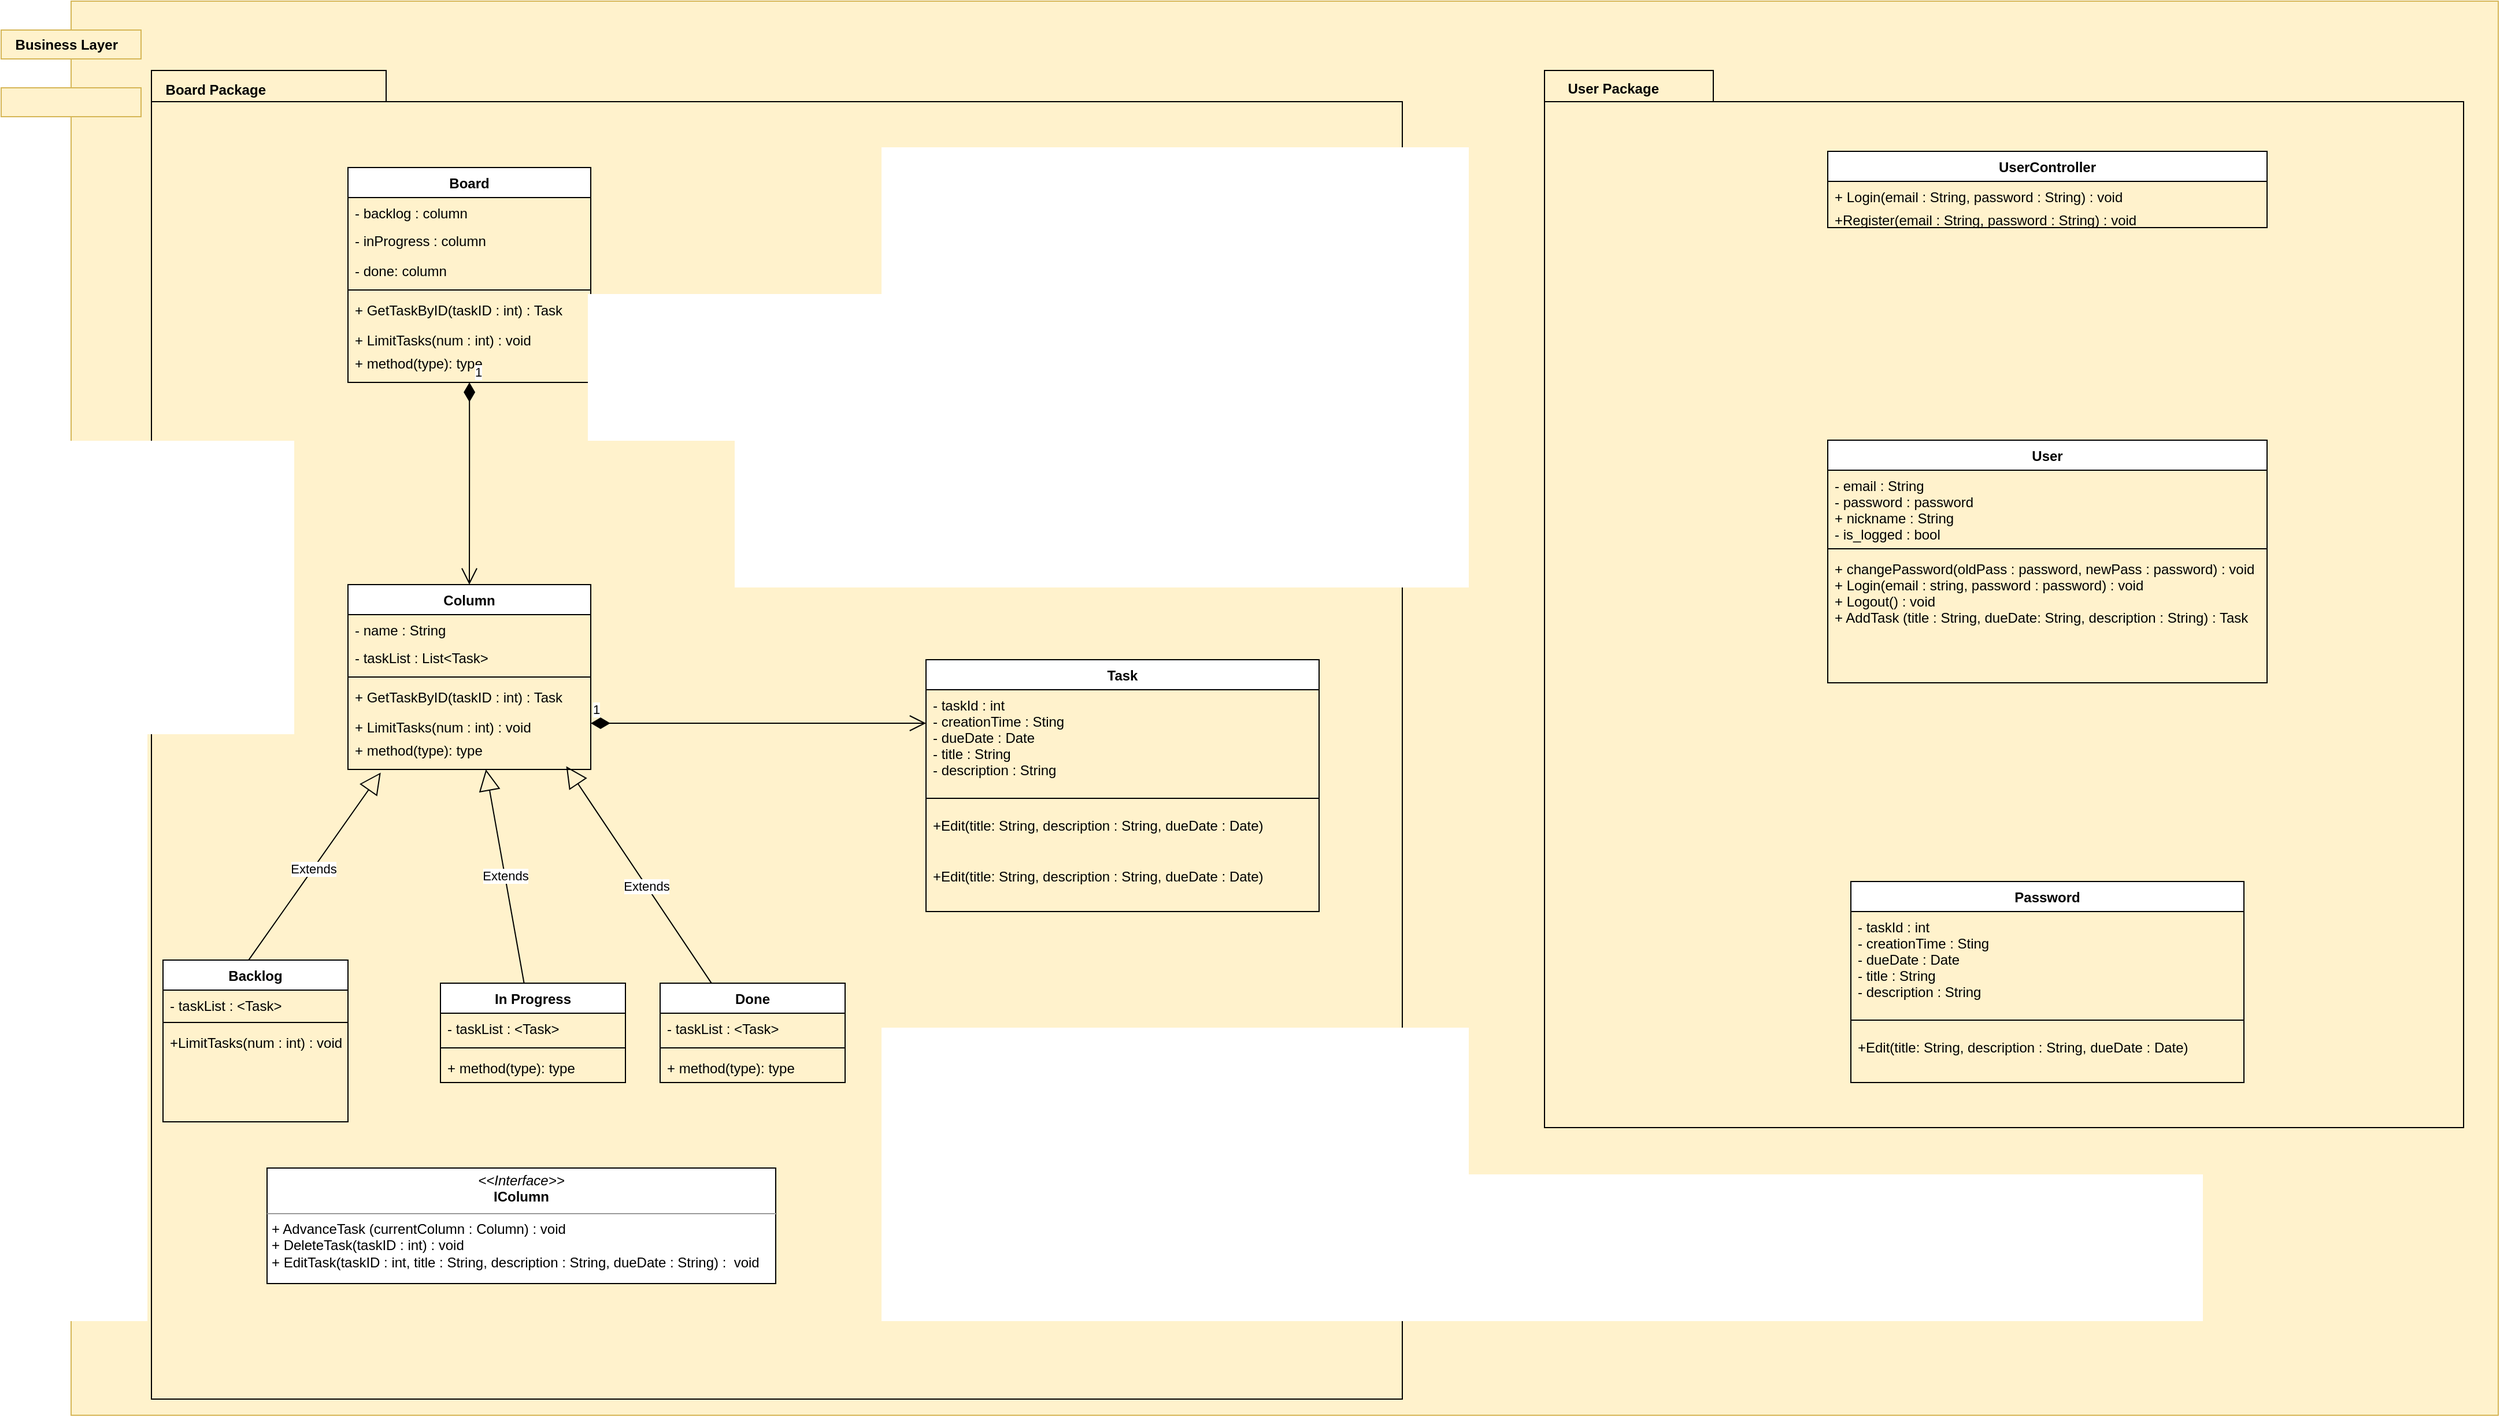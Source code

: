 <mxfile version="12.9.13" type="github">
  <diagram id="u6-ITl7havOLiE7Qw6o2" name="Page-1">
    <mxGraphModel dx="2249" dy="1962" grid="1" gridSize="10" guides="1" tooltips="1" connect="1" arrows="1" fold="1" page="1" pageScale="1" pageWidth="827" pageHeight="1169" math="0" shadow="0">
      <root>
        <mxCell id="0" />
        <mxCell id="1" parent="0" />
        <mxCell id="Bc8iCjD8DV4jMRBxt45--1" value="Business Layer" style="shape=module;fontStyle=1;spacingTop=-1;tabWidth=127;tabHeight=24;tabPosition=left;html=1;labelPosition=left;verticalLabelPosition=top;align=right;verticalAlign=bottom;spacingBottom=-47;spacingRight=-102;fillColor=#fff2cc;strokeColor=#d6b656;jettyWidth=121;jettyHeight=25;" parent="1" vertex="1">
          <mxGeometry x="-420" y="-120" width="2160" height="1224" as="geometry" />
        </mxCell>
        <mxCell id="7azGiuc3Ixv7HJGIlcdi-16" value="Board Package" style="shape=folder;fontStyle=1;spacingTop=-2;tabWidth=203;tabHeight=27;tabPosition=left;html=1;fillColor=none;labelPosition=left;verticalLabelPosition=top;align=right;verticalAlign=bottom;spacingBottom=-26;spacingRight=-100;" parent="1" vertex="1">
          <mxGeometry x="-290" y="-60" width="1082" height="1150" as="geometry" />
        </mxCell>
        <mxCell id="7azGiuc3Ixv7HJGIlcdi-17" value="User Package" style="shape=folder;fontStyle=1;spacingTop=10;tabWidth=146;tabHeight=27;tabPosition=left;html=1;fillColor=none;labelPosition=left;verticalLabelPosition=top;align=right;verticalAlign=bottom;spacingRight=-100;spacingBottom=-25;" parent="1" vertex="1">
          <mxGeometry x="915" y="-60" width="795" height="915" as="geometry" />
        </mxCell>
        <mxCell id="TAwMk2L25y2mn7AtMvrn-1" value="Column" style="swimlane;fontStyle=1;align=center;verticalAlign=top;childLayout=stackLayout;horizontal=1;startSize=26;horizontalStack=0;resizeParent=1;resizeParentMax=0;resizeLast=0;collapsible=1;marginBottom=0;" parent="1" vertex="1">
          <mxGeometry x="-120" y="385" width="210" height="160" as="geometry" />
        </mxCell>
        <mxCell id="TAwMk2L25y2mn7AtMvrn-2" value="- name : String" style="text;strokeColor=none;fillColor=none;align=left;verticalAlign=top;spacingLeft=4;spacingRight=4;overflow=hidden;rotatable=0;points=[[0,0.5],[1,0.5]];portConstraint=eastwest;" parent="TAwMk2L25y2mn7AtMvrn-1" vertex="1">
          <mxGeometry y="26" width="210" height="24" as="geometry" />
        </mxCell>
        <mxCell id="TAwMk2L25y2mn7AtMvrn-23" value="- taskList : List&lt;Task&gt;" style="text;strokeColor=none;fillColor=none;align=left;verticalAlign=top;spacingLeft=4;spacingRight=4;overflow=hidden;rotatable=0;points=[[0,0.5],[1,0.5]];portConstraint=eastwest;" parent="TAwMk2L25y2mn7AtMvrn-1" vertex="1">
          <mxGeometry y="50" width="210" height="26" as="geometry" />
        </mxCell>
        <mxCell id="TAwMk2L25y2mn7AtMvrn-3" value="" style="line;strokeWidth=1;fillColor=none;align=left;verticalAlign=middle;spacingTop=-1;spacingLeft=3;spacingRight=3;rotatable=0;labelPosition=right;points=[];portConstraint=eastwest;" parent="TAwMk2L25y2mn7AtMvrn-1" vertex="1">
          <mxGeometry y="76" width="210" height="8" as="geometry" />
        </mxCell>
        <mxCell id="TAwMk2L25y2mn7AtMvrn-4" value="+ GetTaskByID(taskID : int) : Task" style="text;strokeColor=none;fillColor=none;align=left;verticalAlign=top;spacingLeft=4;spacingRight=4;overflow=hidden;rotatable=0;points=[[0,0.5],[1,0.5]];portConstraint=eastwest;" parent="TAwMk2L25y2mn7AtMvrn-1" vertex="1">
          <mxGeometry y="84" width="210" height="26" as="geometry" />
        </mxCell>
        <mxCell id="TAwMk2L25y2mn7AtMvrn-17" value="+ LimitTasks(num : int) : void&#xa;" style="text;strokeColor=none;fillColor=none;align=left;verticalAlign=top;spacingLeft=4;spacingRight=4;overflow=hidden;rotatable=0;points=[[0,0.5],[1,0.5]];portConstraint=eastwest;" parent="TAwMk2L25y2mn7AtMvrn-1" vertex="1">
          <mxGeometry y="110" width="210" height="20" as="geometry" />
        </mxCell>
        <mxCell id="TAwMk2L25y2mn7AtMvrn-21" value="+ method(type): type" style="text;strokeColor=none;fillColor=none;align=left;verticalAlign=top;spacingLeft=4;spacingRight=4;overflow=hidden;rotatable=0;points=[[0,0.5],[1,0.5]];portConstraint=eastwest;" parent="TAwMk2L25y2mn7AtMvrn-1" vertex="1">
          <mxGeometry y="130" width="210" height="30" as="geometry" />
        </mxCell>
        <mxCell id="TAwMk2L25y2mn7AtMvrn-24" value="Extends" style="endArrow=block;endSize=16;endFill=0;html=1;exitX=0.444;exitY=0.031;exitDx=0;exitDy=0;exitPerimeter=0;entryX=0.135;entryY=1.09;entryDx=0;entryDy=0;entryPerimeter=0;" parent="1" source="Bc8iCjD8DV4jMRBxt45--15" target="TAwMk2L25y2mn7AtMvrn-21" edge="1">
          <mxGeometry width="160" relative="1" as="geometry">
            <mxPoint x="-210" y="480" as="sourcePoint" />
            <mxPoint x="-50" y="480" as="targetPoint" />
          </mxGeometry>
        </mxCell>
        <mxCell id="TAwMk2L25y2mn7AtMvrn-25" value="Extends" style="endArrow=block;endSize=16;endFill=0;html=1;exitX=0.361;exitY=0.232;exitDx=0;exitDy=0;exitPerimeter=0;entryX=0.899;entryY=0.907;entryDx=0;entryDy=0;entryPerimeter=0;" parent="1" source="Bc8iCjD8DV4jMRBxt45--26" target="TAwMk2L25y2mn7AtMvrn-21" edge="1">
          <mxGeometry width="160" relative="1" as="geometry">
            <mxPoint x="-38.96" y="694.34" as="sourcePoint" />
            <mxPoint x="-2.088" y="661" as="targetPoint" />
          </mxGeometry>
        </mxCell>
        <mxCell id="TAwMk2L25y2mn7AtMvrn-26" value="Extends" style="endArrow=block;endSize=16;endFill=0;html=1;" parent="1" source="Bc8iCjD8DV4jMRBxt45--22" target="TAwMk2L25y2mn7AtMvrn-1" edge="1">
          <mxGeometry width="160" relative="1" as="geometry">
            <mxPoint x="-28.96" y="704.34" as="sourcePoint" />
            <mxPoint x="7.912" y="671" as="targetPoint" />
          </mxGeometry>
        </mxCell>
        <mxCell id="7azGiuc3Ixv7HJGIlcdi-8" value="Board" style="swimlane;fontStyle=1;align=center;verticalAlign=top;childLayout=stackLayout;horizontal=1;startSize=26;horizontalStack=0;resizeParent=1;resizeParentMax=0;resizeLast=0;collapsible=1;marginBottom=0;" parent="1" vertex="1">
          <mxGeometry x="-120" y="24" width="210" height="186" as="geometry" />
        </mxCell>
        <mxCell id="7azGiuc3Ixv7HJGIlcdi-9" value="- backlog : column" style="text;strokeColor=none;fillColor=none;align=left;verticalAlign=top;spacingLeft=4;spacingRight=4;overflow=hidden;rotatable=0;points=[[0,0.5],[1,0.5]];portConstraint=eastwest;" parent="7azGiuc3Ixv7HJGIlcdi-8" vertex="1">
          <mxGeometry y="26" width="210" height="24" as="geometry" />
        </mxCell>
        <mxCell id="7azGiuc3Ixv7HJGIlcdi-10" value="- inProgress : column" style="text;strokeColor=none;fillColor=none;align=left;verticalAlign=top;spacingLeft=4;spacingRight=4;overflow=hidden;rotatable=0;points=[[0,0.5],[1,0.5]];portConstraint=eastwest;" parent="7azGiuc3Ixv7HJGIlcdi-8" vertex="1">
          <mxGeometry y="50" width="210" height="26" as="geometry" />
        </mxCell>
        <mxCell id="7azGiuc3Ixv7HJGIlcdi-15" value="- done: column" style="text;strokeColor=none;fillColor=none;align=left;verticalAlign=top;spacingLeft=4;spacingRight=4;overflow=hidden;rotatable=0;points=[[0,0.5],[1,0.5]];portConstraint=eastwest;" parent="7azGiuc3Ixv7HJGIlcdi-8" vertex="1">
          <mxGeometry y="76" width="210" height="26" as="geometry" />
        </mxCell>
        <mxCell id="7azGiuc3Ixv7HJGIlcdi-11" value="" style="line;strokeWidth=1;fillColor=none;align=left;verticalAlign=middle;spacingTop=-1;spacingLeft=3;spacingRight=3;rotatable=0;labelPosition=right;points=[];portConstraint=eastwest;" parent="7azGiuc3Ixv7HJGIlcdi-8" vertex="1">
          <mxGeometry y="102" width="210" height="8" as="geometry" />
        </mxCell>
        <mxCell id="7azGiuc3Ixv7HJGIlcdi-12" value="+ GetTaskByID(taskID : int) : Task" style="text;strokeColor=none;fillColor=none;align=left;verticalAlign=top;spacingLeft=4;spacingRight=4;overflow=hidden;rotatable=0;points=[[0,0.5],[1,0.5]];portConstraint=eastwest;" parent="7azGiuc3Ixv7HJGIlcdi-8" vertex="1">
          <mxGeometry y="110" width="210" height="26" as="geometry" />
        </mxCell>
        <mxCell id="7azGiuc3Ixv7HJGIlcdi-13" value="+ LimitTasks(num : int) : void&#xa;" style="text;strokeColor=none;fillColor=none;align=left;verticalAlign=top;spacingLeft=4;spacingRight=4;overflow=hidden;rotatable=0;points=[[0,0.5],[1,0.5]];portConstraint=eastwest;" parent="7azGiuc3Ixv7HJGIlcdi-8" vertex="1">
          <mxGeometry y="136" width="210" height="20" as="geometry" />
        </mxCell>
        <mxCell id="7azGiuc3Ixv7HJGIlcdi-14" value="+ method(type): type" style="text;strokeColor=none;fillColor=none;align=left;verticalAlign=top;spacingLeft=4;spacingRight=4;overflow=hidden;rotatable=0;points=[[0,0.5],[1,0.5]];portConstraint=eastwest;" parent="7azGiuc3Ixv7HJGIlcdi-8" vertex="1">
          <mxGeometry y="156" width="210" height="30" as="geometry" />
        </mxCell>
        <mxCell id="TAwMk2L25y2mn7AtMvrn-30" value="&lt;p style=&quot;margin: 0px ; margin-top: 4px ; text-align: center&quot;&gt;&lt;i&gt;&amp;lt;&amp;lt;Interface&amp;gt;&amp;gt;&lt;/i&gt;&lt;br&gt;&lt;b&gt;IColumn&lt;/b&gt;&lt;/p&gt;&lt;hr size=&quot;1&quot;&gt;&lt;p style=&quot;margin: 0px ; margin-left: 4px&quot;&gt;+ AdvanceTask (currentColumn : Column) : void&lt;/p&gt;&lt;p style=&quot;margin: 0px ; margin-left: 4px&quot;&gt;+ DeleteTask(taskID : int) : void&lt;br&gt;&lt;/p&gt;&lt;p style=&quot;margin: 0px ; margin-left: 4px&quot;&gt;+ EditTask(taskID : int, title : String, description : String, dueDate : String) :&amp;nbsp; void&lt;br&gt;&lt;/p&gt;&lt;p style=&quot;margin: 0px ; margin-left: 4px&quot;&gt;&lt;br&gt;&lt;/p&gt;" style="verticalAlign=top;align=left;overflow=fill;fontSize=12;fontFamily=Helvetica;html=1;" parent="1" vertex="1">
          <mxGeometry x="-190" y="890" width="440" height="100" as="geometry" />
        </mxCell>
        <mxCell id="Bc8iCjD8DV4jMRBxt45--15" value="Backlog" style="swimlane;fontStyle=1;align=center;verticalAlign=top;childLayout=stackLayout;horizontal=1;startSize=26;horizontalStack=0;resizeParent=1;resizeParentMax=0;resizeLast=0;collapsible=1;marginBottom=0;" parent="1" vertex="1">
          <mxGeometry x="-280" y="710" width="160" height="140" as="geometry" />
        </mxCell>
        <mxCell id="Bc8iCjD8DV4jMRBxt45--16" value="- taskList : &lt;Task&gt;&#xa;" style="text;strokeColor=none;fillColor=none;align=left;verticalAlign=top;spacingLeft=4;spacingRight=4;overflow=hidden;rotatable=0;points=[[0,0.5],[1,0.5]];portConstraint=eastwest;" parent="Bc8iCjD8DV4jMRBxt45--15" vertex="1">
          <mxGeometry y="26" width="160" height="24" as="geometry" />
        </mxCell>
        <mxCell id="Bc8iCjD8DV4jMRBxt45--17" value="" style="line;strokeWidth=1;fillColor=none;align=left;verticalAlign=middle;spacingTop=-1;spacingLeft=3;spacingRight=3;rotatable=0;labelPosition=right;points=[];portConstraint=eastwest;" parent="Bc8iCjD8DV4jMRBxt45--15" vertex="1">
          <mxGeometry y="50" width="160" height="8" as="geometry" />
        </mxCell>
        <mxCell id="Bc8iCjD8DV4jMRBxt45--18" value="+LimitTasks(num : int) : void" style="text;strokeColor=none;fillColor=none;align=left;verticalAlign=top;spacingLeft=4;spacingRight=4;overflow=hidden;rotatable=0;points=[[0,0.5],[1,0.5]];portConstraint=eastwest;" parent="Bc8iCjD8DV4jMRBxt45--15" vertex="1">
          <mxGeometry y="58" width="160" height="82" as="geometry" />
        </mxCell>
        <mxCell id="Bc8iCjD8DV4jMRBxt45--22" value="In Progress" style="swimlane;fontStyle=1;align=center;verticalAlign=top;childLayout=stackLayout;horizontal=1;startSize=26;horizontalStack=0;resizeParent=1;resizeParentMax=0;resizeLast=0;collapsible=1;marginBottom=0;" parent="1" vertex="1">
          <mxGeometry x="-40" y="730" width="160" height="86" as="geometry" />
        </mxCell>
        <mxCell id="Bc8iCjD8DV4jMRBxt45--23" value="- taskList : &lt;Task&gt;&#xa;" style="text;strokeColor=none;fillColor=none;align=left;verticalAlign=top;spacingLeft=4;spacingRight=4;overflow=hidden;rotatable=0;points=[[0,0.5],[1,0.5]];portConstraint=eastwest;" parent="Bc8iCjD8DV4jMRBxt45--22" vertex="1">
          <mxGeometry y="26" width="160" height="26" as="geometry" />
        </mxCell>
        <mxCell id="Bc8iCjD8DV4jMRBxt45--24" value="" style="line;strokeWidth=1;fillColor=none;align=left;verticalAlign=middle;spacingTop=-1;spacingLeft=3;spacingRight=3;rotatable=0;labelPosition=right;points=[];portConstraint=eastwest;" parent="Bc8iCjD8DV4jMRBxt45--22" vertex="1">
          <mxGeometry y="52" width="160" height="8" as="geometry" />
        </mxCell>
        <mxCell id="Bc8iCjD8DV4jMRBxt45--25" value="+ method(type): type" style="text;strokeColor=none;fillColor=none;align=left;verticalAlign=top;spacingLeft=4;spacingRight=4;overflow=hidden;rotatable=0;points=[[0,0.5],[1,0.5]];portConstraint=eastwest;" parent="Bc8iCjD8DV4jMRBxt45--22" vertex="1">
          <mxGeometry y="60" width="160" height="26" as="geometry" />
        </mxCell>
        <mxCell id="Bc8iCjD8DV4jMRBxt45--26" value="Done" style="swimlane;fontStyle=1;align=center;verticalAlign=top;childLayout=stackLayout;horizontal=1;startSize=26;horizontalStack=0;resizeParent=1;resizeParentMax=0;resizeLast=0;collapsible=1;marginBottom=0;" parent="1" vertex="1">
          <mxGeometry x="150" y="730" width="160" height="86" as="geometry" />
        </mxCell>
        <mxCell id="Bc8iCjD8DV4jMRBxt45--27" value="- taskList : &lt;Task&gt;&#xa;" style="text;strokeColor=none;fillColor=none;align=left;verticalAlign=top;spacingLeft=4;spacingRight=4;overflow=hidden;rotatable=0;points=[[0,0.5],[1,0.5]];portConstraint=eastwest;" parent="Bc8iCjD8DV4jMRBxt45--26" vertex="1">
          <mxGeometry y="26" width="160" height="26" as="geometry" />
        </mxCell>
        <mxCell id="Bc8iCjD8DV4jMRBxt45--28" value="" style="line;strokeWidth=1;fillColor=none;align=left;verticalAlign=middle;spacingTop=-1;spacingLeft=3;spacingRight=3;rotatable=0;labelPosition=right;points=[];portConstraint=eastwest;" parent="Bc8iCjD8DV4jMRBxt45--26" vertex="1">
          <mxGeometry y="52" width="160" height="8" as="geometry" />
        </mxCell>
        <mxCell id="Bc8iCjD8DV4jMRBxt45--29" value="+ method(type): type" style="text;strokeColor=none;fillColor=none;align=left;verticalAlign=top;spacingLeft=4;spacingRight=4;overflow=hidden;rotatable=0;points=[[0,0.5],[1,0.5]];portConstraint=eastwest;" parent="Bc8iCjD8DV4jMRBxt45--26" vertex="1">
          <mxGeometry y="60" width="160" height="26" as="geometry" />
        </mxCell>
        <mxCell id="7azGiuc3Ixv7HJGIlcdi-1" value="1" style="endArrow=open;html=1;endSize=12;startArrow=diamondThin;startSize=14;startFill=1;edgeStyle=orthogonalEdgeStyle;align=left;verticalAlign=bottom;entryX=0.5;entryY=0;entryDx=0;entryDy=0;" parent="1" target="TAwMk2L25y2mn7AtMvrn-1" edge="1">
          <mxGeometry x="-1" y="3" relative="1" as="geometry">
            <mxPoint x="-14.941" y="210.0" as="sourcePoint" />
            <mxPoint x="-120" y="700" as="targetPoint" />
            <Array as="points">
              <mxPoint x="-15" y="270" />
              <mxPoint x="-15" y="270" />
            </Array>
          </mxGeometry>
        </mxCell>
        <mxCell id="7azGiuc3Ixv7HJGIlcdi-2" value="1" style="endArrow=open;html=1;endSize=12;startArrow=diamondThin;startSize=14;startFill=1;edgeStyle=orthogonalEdgeStyle;align=left;verticalAlign=bottom;" parent="1" source="TAwMk2L25y2mn7AtMvrn-17" target="Bc8iCjD8DV4jMRBxt45--12" edge="1">
          <mxGeometry x="-1" y="3" relative="1" as="geometry">
            <mxPoint x="-15" y="390" as="sourcePoint" />
            <mxPoint x="620" y="540" as="targetPoint" />
            <Array as="points">
              <mxPoint x="240" y="505" />
              <mxPoint x="240" y="505" />
            </Array>
          </mxGeometry>
        </mxCell>
        <mxCell id="Bc8iCjD8DV4jMRBxt45--11" value="Task" style="swimlane;fontStyle=1;align=center;verticalAlign=top;childLayout=stackLayout;horizontal=1;startSize=26;horizontalStack=0;resizeParent=1;resizeParentMax=0;resizeLast=0;collapsible=1;marginBottom=0;" parent="1" vertex="1">
          <mxGeometry x="380" y="450" width="340" height="218" as="geometry" />
        </mxCell>
        <mxCell id="Bc8iCjD8DV4jMRBxt45--12" value="- taskId : int&#xa;- creationTime : Sting&#xa;- dueDate : Date&#xa;- title : String&#xa;- description : String&#xa;" style="text;strokeColor=none;fillColor=none;align=left;verticalAlign=top;spacingLeft=4;spacingRight=4;overflow=hidden;rotatable=0;points=[[0,0.5],[1,0.5]];portConstraint=eastwest;" parent="Bc8iCjD8DV4jMRBxt45--11" vertex="1">
          <mxGeometry y="26" width="340" height="84" as="geometry" />
        </mxCell>
        <mxCell id="Bc8iCjD8DV4jMRBxt45--13" value="" style="line;strokeWidth=1;fillColor=none;align=left;verticalAlign=middle;spacingTop=-1;spacingLeft=3;spacingRight=3;rotatable=0;labelPosition=right;points=[];portConstraint=eastwest;" parent="Bc8iCjD8DV4jMRBxt45--11" vertex="1">
          <mxGeometry y="110" width="340" height="20" as="geometry" />
        </mxCell>
        <mxCell id="Bc8iCjD8DV4jMRBxt45--49" value="+Edit(title: String, description : String, dueDate : Date)" style="text;strokeColor=none;fillColor=none;align=left;verticalAlign=top;spacingLeft=4;spacingRight=4;overflow=hidden;rotatable=0;points=[[0,0.5],[1,0.5]];portConstraint=eastwest;" parent="Bc8iCjD8DV4jMRBxt45--11" vertex="1">
          <mxGeometry y="130" width="340" height="44" as="geometry" />
        </mxCell>
        <mxCell id="7azGiuc3Ixv7HJGIlcdi-6" value="+Edit(title: String, description : String, dueDate : Date)" style="text;strokeColor=none;fillColor=none;align=left;verticalAlign=top;spacingLeft=4;spacingRight=4;overflow=hidden;rotatable=0;points=[[0,0.5],[1,0.5]];portConstraint=eastwest;" parent="Bc8iCjD8DV4jMRBxt45--11" vertex="1">
          <mxGeometry y="174" width="340" height="44" as="geometry" />
        </mxCell>
        <mxCell id="7azGiuc3Ixv7HJGIlcdi-18" value="UserController" style="swimlane;fontStyle=1;align=center;verticalAlign=top;childLayout=stackLayout;horizontal=1;startSize=26;horizontalStack=0;resizeParent=1;resizeParentMax=0;resizeLast=0;collapsible=1;marginBottom=0;" parent="1" vertex="1">
          <mxGeometry x="1160" y="10" width="380" height="66" as="geometry" />
        </mxCell>
        <mxCell id="w70P0xT7whJX2vHR09QK-2" value="+ Login(email : String, password : String) : void" style="text;strokeColor=none;fillColor=none;align=left;verticalAlign=top;spacingLeft=4;spacingRight=4;overflow=hidden;rotatable=0;points=[[0,0.5],[1,0.5]];portConstraint=eastwest;" vertex="1" parent="7azGiuc3Ixv7HJGIlcdi-18">
          <mxGeometry y="26" width="380" height="20" as="geometry" />
        </mxCell>
        <mxCell id="w70P0xT7whJX2vHR09QK-3" value="+Register(email : String, password : String) : void" style="text;strokeColor=none;fillColor=none;align=left;verticalAlign=top;spacingLeft=4;spacingRight=4;overflow=hidden;rotatable=0;points=[[0,0.5],[1,0.5]];portConstraint=eastwest;" vertex="1" parent="7azGiuc3Ixv7HJGIlcdi-18">
          <mxGeometry y="46" width="380" height="20" as="geometry" />
        </mxCell>
        <mxCell id="Bc8iCjD8DV4jMRBxt45--51" value="Password" style="swimlane;fontStyle=1;align=center;verticalAlign=top;childLayout=stackLayout;horizontal=1;startSize=26;horizontalStack=0;resizeParent=1;resizeParentMax=0;resizeLast=0;collapsible=1;marginBottom=0;" parent="1" vertex="1">
          <mxGeometry x="1180" y="642" width="340" height="174" as="geometry" />
        </mxCell>
        <mxCell id="Bc8iCjD8DV4jMRBxt45--52" value="- taskId : int&#xa;- creationTime : Sting&#xa;- dueDate : Date&#xa;- title : String&#xa;- description : String&#xa;" style="text;strokeColor=none;fillColor=none;align=left;verticalAlign=top;spacingLeft=4;spacingRight=4;overflow=hidden;rotatable=0;points=[[0,0.5],[1,0.5]];portConstraint=eastwest;" parent="Bc8iCjD8DV4jMRBxt45--51" vertex="1">
          <mxGeometry y="26" width="340" height="84" as="geometry" />
        </mxCell>
        <mxCell id="Bc8iCjD8DV4jMRBxt45--53" value="" style="line;strokeWidth=1;fillColor=none;align=left;verticalAlign=middle;spacingTop=-1;spacingLeft=3;spacingRight=3;rotatable=0;labelPosition=right;points=[];portConstraint=eastwest;" parent="Bc8iCjD8DV4jMRBxt45--51" vertex="1">
          <mxGeometry y="110" width="340" height="20" as="geometry" />
        </mxCell>
        <mxCell id="Bc8iCjD8DV4jMRBxt45--54" value="+Edit(title: String, description : String, dueDate : Date)" style="text;strokeColor=none;fillColor=none;align=left;verticalAlign=top;spacingLeft=4;spacingRight=4;overflow=hidden;rotatable=0;points=[[0,0.5],[1,0.5]];portConstraint=eastwest;" parent="Bc8iCjD8DV4jMRBxt45--51" vertex="1">
          <mxGeometry y="130" width="340" height="44" as="geometry" />
        </mxCell>
        <mxCell id="Bc8iCjD8DV4jMRBxt45--7" value="User" style="swimlane;fontStyle=1;align=center;verticalAlign=top;childLayout=stackLayout;horizontal=1;startSize=26;horizontalStack=0;resizeParent=1;resizeParentMax=0;resizeLast=0;collapsible=1;marginBottom=0;" parent="1" vertex="1">
          <mxGeometry x="1160" y="260" width="380" height="210" as="geometry" />
        </mxCell>
        <mxCell id="Bc8iCjD8DV4jMRBxt45--8" value="- email : String&#xa;- password : password&#xa;+ nickname : String&#xa;- is_logged : bool" style="text;strokeColor=none;fillColor=none;align=left;verticalAlign=top;spacingLeft=4;spacingRight=4;overflow=hidden;rotatable=0;points=[[0,0.5],[1,0.5]];portConstraint=eastwest;" parent="Bc8iCjD8DV4jMRBxt45--7" vertex="1">
          <mxGeometry y="26" width="380" height="64" as="geometry" />
        </mxCell>
        <mxCell id="Bc8iCjD8DV4jMRBxt45--9" value="" style="line;strokeWidth=1;fillColor=none;align=left;verticalAlign=middle;spacingTop=-1;spacingLeft=3;spacingRight=3;rotatable=0;labelPosition=right;points=[];portConstraint=eastwest;" parent="Bc8iCjD8DV4jMRBxt45--7" vertex="1">
          <mxGeometry y="90" width="380" height="8" as="geometry" />
        </mxCell>
        <mxCell id="Bc8iCjD8DV4jMRBxt45--10" value="+ changePassword(oldPass : password, newPass : password) : void&#xa;+ Login(email : string, password : password) : void&#xa;+ Logout() : void&#xa;+ AddTask (title : String, dueDate: String, description : String) : Task" style="text;strokeColor=none;fillColor=none;align=left;verticalAlign=top;spacingLeft=4;spacingRight=4;overflow=hidden;rotatable=0;points=[[0,0.5],[1,0.5]];portConstraint=eastwest;" parent="Bc8iCjD8DV4jMRBxt45--7" vertex="1">
          <mxGeometry y="98" width="380" height="112" as="geometry" />
        </mxCell>
      </root>
    </mxGraphModel>
  </diagram>
</mxfile>
